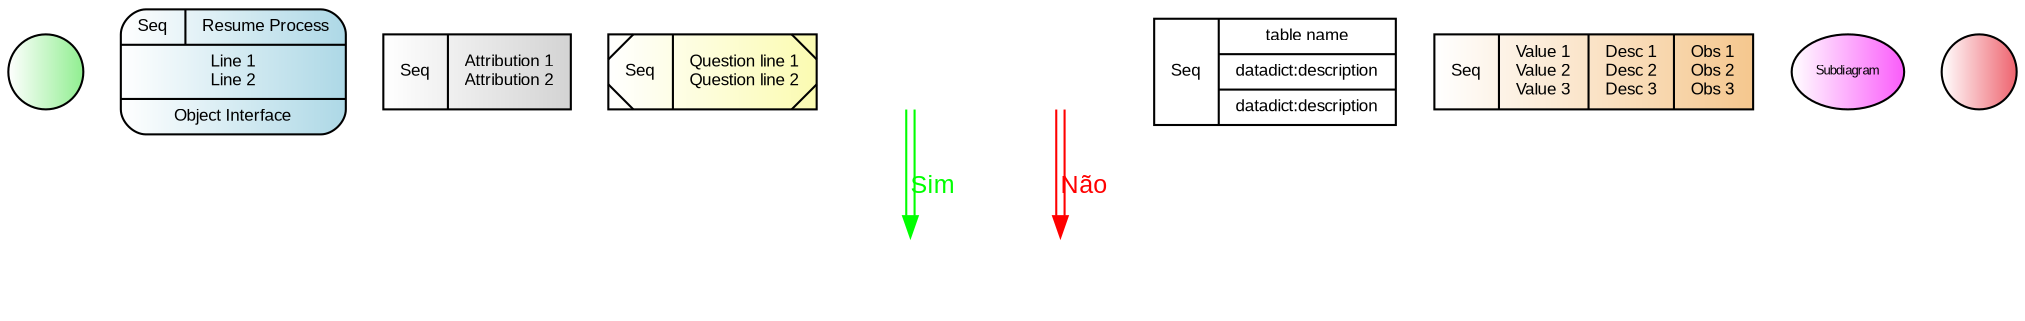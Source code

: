 digraph R {
    nodeini [
                shape=circle,
                style="filled",
                fillcolor="white:lightgreen",
                label=""
            ]
    node001 [
                fontname = "Arial",
                fontsize = 8,
                shape=record,
                style="rounded,filled",
                fillcolor="white:lightblue"
                label="{{Seq|Resume Process}|Line 1\nLine 2|Object Interface}"
            ]
    node002 [
                fontname = "Arial",
                fontsize = 8,
                shape=record,
                style="filled",
                fillcolor="white:lightgray"
                label="Seq|{Attribution 1\nAttribution 2}"
            ]
    node003 [
                fontname = "Arial",
                fontsize = 8,
                shape=record,
                style="diagonals,filled",
                fillcolor="white:#fbfbb1"
                label="Seq|{Question line 1\nQuestion line 2}"
            ]
    node004 [
                fontname = "Arial",
                fontsize = 8,
                shape = none,
                style=invisible
                label=""
            ]
    node005 [
                fontname = "Arial",
                fontsize = 8,
                shape = none,
                style=invisible
                label=""
            ]
    node006 [
                fontname = "Arial",
                fontsize = 8,
                shape = none,
                style=invisible
                label=""
            ]
    node007 [
                fontname = "Arial",
                fontsize = 8,
                shape = none,
                style=invisible
                label=""
            ]
    node008 [
                fontname = "Arial",
                fontsize = 8,
                shape=record,
                style="none",
                fillcolor="white"
                label="Seq|{table name|<col1>datadict:description|<col2>datadict:description}"
            ]
    node009 [
                fontname = "Arial",
                fontsize = 8,
                shape=record,
                style="filled",
                fillcolor="white:#f5c78e"
                label="Seq|Value 1\nValue 2\nValue 3|Desc 1\nDesc 2\nDesc 3|Obs 1\nObs 2\nObs 3}"
            ]
    nodeint [
                fontname = "Arial",
                fontsize = 6,
                shape=ellipse,
                style="filled",
                fillcolor="white:#fa5cfa",
                label="Subdiagram"
            ]
    nodefin [
                shape=circle,
                style="filled",
                fillcolor="white:#ee636e",
                label=""
            ]
    node004 -> node005 [fontname = "Arial", fontsize = 12, fontcolor="green", color="green:none:green", label="Sim"]
    node006 -> node007 [fontname = "Arial", fontsize = 12, fontcolor="red", color="red:none:red", label="Não"]
}